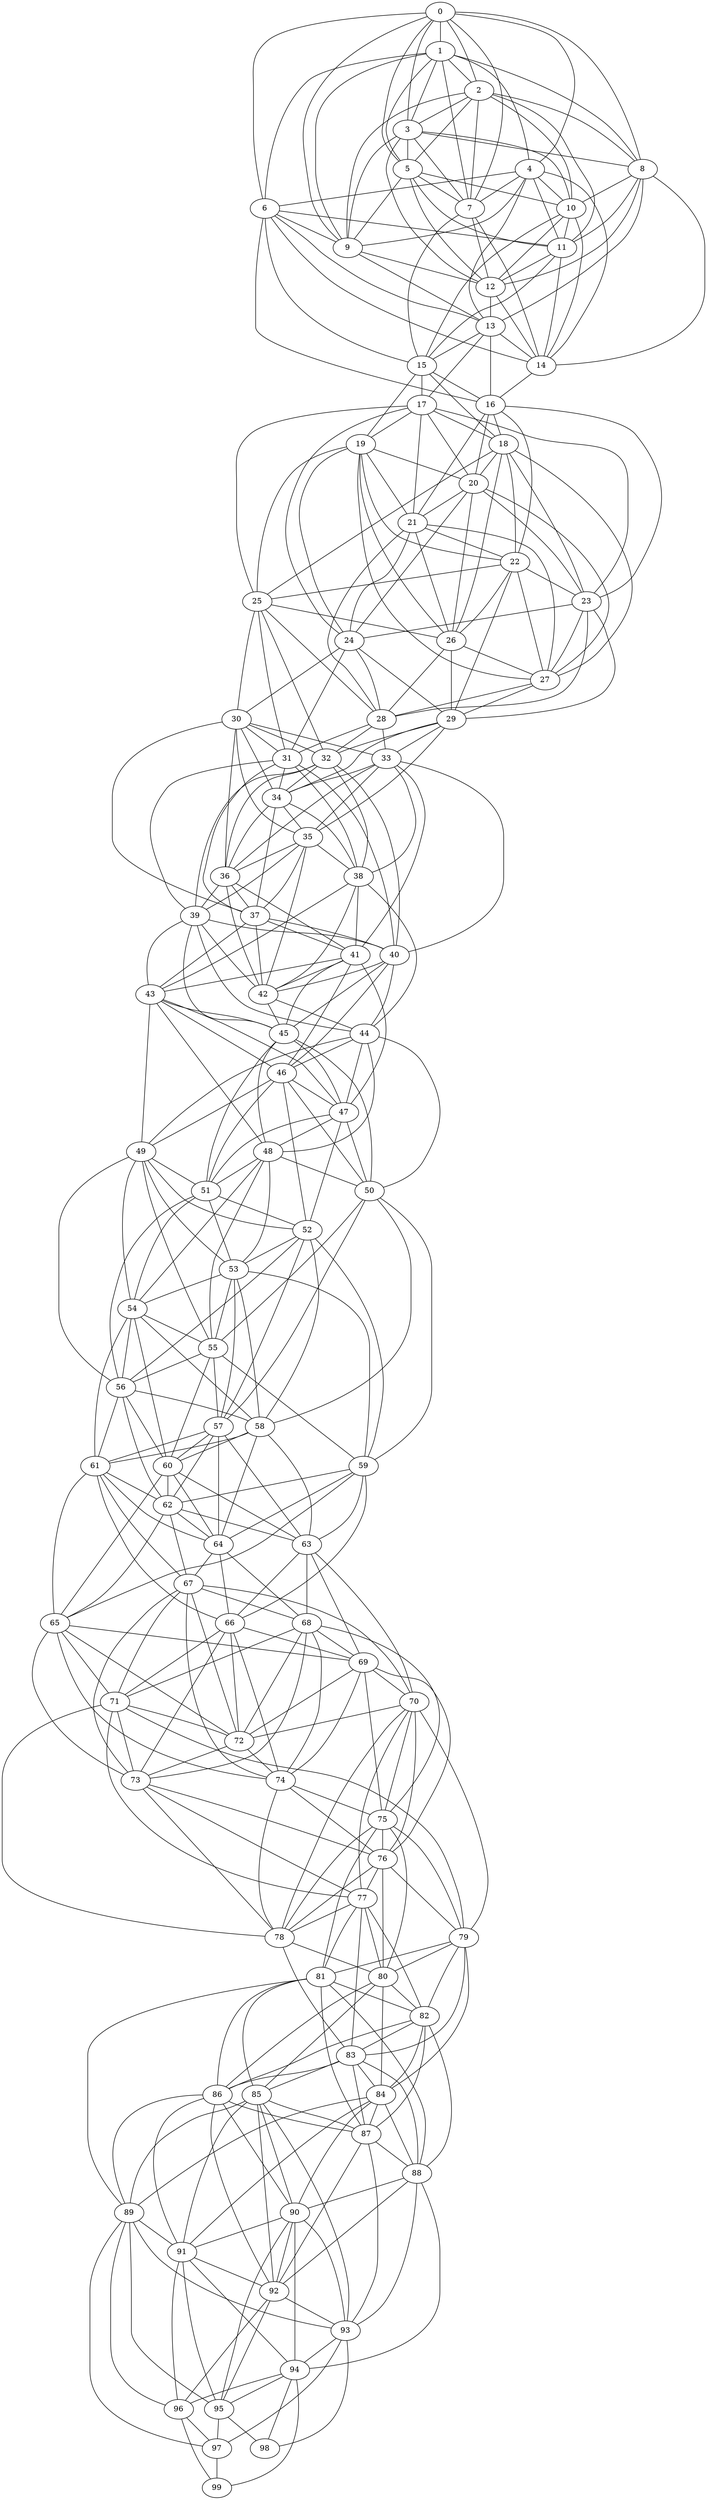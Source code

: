 strict graph G {
0;
1;
2;
3;
4;
5;
6;
7;
8;
9;
10;
11;
12;
13;
14;
15;
16;
17;
18;
19;
20;
21;
22;
23;
24;
25;
26;
27;
28;
29;
30;
31;
32;
33;
34;
35;
36;
37;
38;
39;
40;
41;
42;
43;
44;
45;
46;
47;
48;
49;
50;
51;
52;
53;
54;
55;
56;
57;
58;
59;
60;
61;
62;
63;
64;
65;
66;
67;
68;
69;
70;
71;
72;
73;
74;
75;
76;
77;
78;
79;
80;
81;
82;
83;
84;
85;
86;
87;
88;
89;
90;
91;
92;
93;
94;
95;
96;
97;
98;
99;
67 -- 74;
1 -- 2;
37 -- 40;
68 -- 71;
74 -- 76;
26 -- 28;
54 -- 56;
61 -- 62;
15 -- 19;
30 -- 31;
80 -- 85;
33 -- 40;
9 -- 13;
16 -- 18;
44 -- 46;
86 -- 87;
63 -- 69;
55 -- 56;
59 -- 62;
67 -- 70;
35 -- 37;
21 -- 28;
48 -- 54;
68 -- 72;
29 -- 32;
54 -- 55;
66 -- 73;
31 -- 37;
65 -- 74;
44 -- 48;
82 -- 87;
30 -- 34;
50 -- 59;
93 -- 98;
45 -- 48;
66 -- 71;
2 -- 10;
38 -- 44;
3 -- 5;
84 -- 91;
45 -- 50;
35 -- 36;
57 -- 60;
66 -- 69;
39 -- 44;
25 -- 30;
76 -- 80;
1 -- 8;
24 -- 30;
31 -- 40;
57 -- 63;
21 -- 22;
91 -- 95;
44 -- 49;
36 -- 37;
47 -- 51;
46 -- 47;
70 -- 77;
17 -- 25;
62 -- 63;
71 -- 77;
45 -- 47;
84 -- 89;
49 -- 53;
33 -- 34;
17 -- 20;
3 -- 10;
18 -- 26;
23 -- 27;
87 -- 92;
3 -- 12;
24 -- 29;
89 -- 97;
96 -- 97;
29 -- 33;
40 -- 44;
52 -- 59;
81 -- 86;
88 -- 94;
61 -- 65;
42 -- 45;
37 -- 41;
4 -- 13;
7 -- 12;
62 -- 67;
3 -- 7;
43 -- 47;
61 -- 64;
83 -- 88;
56 -- 61;
68 -- 73;
52 -- 58;
66 -- 72;
22 -- 26;
26 -- 27;
30 -- 33;
29 -- 35;
71 -- 72;
82 -- 88;
6 -- 11;
65 -- 72;
89 -- 93;
71 -- 78;
83 -- 84;
36 -- 39;
81 -- 88;
93 -- 94;
66 -- 74;
90 -- 94;
70 -- 72;
32 -- 34;
81 -- 82;
18 -- 23;
40 -- 42;
1 -- 6;
77 -- 83;
33 -- 36;
39 -- 43;
31 -- 39;
86 -- 90;
30 -- 37;
63 -- 66;
84 -- 90;
6 -- 16;
92 -- 96;
27 -- 29;
86 -- 89;
90 -- 95;
33 -- 41;
36 -- 42;
79 -- 83;
61 -- 66;
37 -- 42;
35 -- 38;
0 -- 9;
91 -- 92;
43 -- 48;
43 -- 46;
61 -- 67;
76 -- 77;
57 -- 62;
23 -- 24;
5 -- 9;
37 -- 43;
49 -- 55;
26 -- 29;
48 -- 51;
28 -- 31;
3 -- 8;
22 -- 25;
39 -- 45;
53 -- 54;
53 -- 55;
80 -- 84;
4 -- 7;
85 -- 87;
48 -- 55;
30 -- 36;
58 -- 61;
49 -- 52;
4 -- 9;
6 -- 13;
77 -- 81;
28 -- 33;
70 -- 79;
21 -- 27;
4 -- 6;
0 -- 5;
50 -- 55;
41 -- 47;
94 -- 95;
42 -- 44;
13 -- 16;
4 -- 11;
83 -- 86;
0 -- 6;
86 -- 91;
34 -- 35;
9 -- 12;
65 -- 73;
64 -- 66;
78 -- 83;
64 -- 67;
83 -- 87;
33 -- 38;
40 -- 45;
12 -- 13;
30 -- 32;
43 -- 49;
34 -- 36;
71 -- 73;
51 -- 54;
44 -- 50;
95 -- 98;
79 -- 80;
81 -- 87;
19 -- 26;
33 -- 35;
2 -- 7;
0 -- 2;
60 -- 63;
23 -- 28;
8 -- 13;
77 -- 82;
57 -- 64;
0 -- 1;
39 -- 40;
5 -- 10;
81 -- 85;
51 -- 53;
24 -- 31;
59 -- 66;
1 -- 7;
72 -- 74;
14 -- 16;
28 -- 32;
87 -- 88;
71 -- 79;
38 -- 43;
68 -- 74;
85 -- 91;
8 -- 10;
19 -- 27;
32 -- 40;
34 -- 38;
65 -- 71;
92 -- 95;
39 -- 42;
17 -- 21;
95 -- 97;
87 -- 93;
50 -- 58;
38 -- 42;
63 -- 70;
84 -- 88;
46 -- 50;
18 -- 20;
25 -- 31;
90 -- 93;
68 -- 75;
74 -- 75;
19 -- 25;
62 -- 65;
89 -- 91;
41 -- 43;
83 -- 85;
70 -- 75;
75 -- 79;
2 -- 3;
36 -- 41;
17 -- 23;
82 -- 84;
47 -- 48;
54 -- 61;
67 -- 71;
3 -- 9;
4 -- 14;
79 -- 84;
56 -- 60;
20 -- 27;
32 -- 38;
16 -- 23;
62 -- 64;
75 -- 78;
2 -- 5;
80 -- 86;
63 -- 68;
85 -- 92;
69 -- 70;
91 -- 94;
97 -- 99;
74 -- 78;
38 -- 41;
53 -- 59;
35 -- 42;
90 -- 92;
85 -- 89;
0 -- 3;
69 -- 74;
6 -- 14;
13 -- 14;
50 -- 57;
25 -- 26;
49 -- 54;
41 -- 42;
70 -- 78;
92 -- 93;
4 -- 10;
22 -- 23;
29 -- 34;
67 -- 72;
58 -- 63;
86 -- 92;
0 -- 4;
73 -- 77;
20 -- 24;
15 -- 16;
19 -- 24;
22 -- 27;
68 -- 69;
6 -- 15;
17 -- 19;
59 -- 65;
48 -- 53;
76 -- 79;
16 -- 22;
58 -- 60;
75 -- 80;
48 -- 50;
43 -- 45;
96 -- 99;
59 -- 64;
94 -- 99;
12 -- 14;
41 -- 45;
89 -- 96;
20 -- 21;
59 -- 63;
2 -- 9;
17 -- 18;
16 -- 21;
77 -- 80;
56 -- 62;
69 -- 75;
84 -- 87;
0 -- 7;
19 -- 20;
56 -- 58;
78 -- 80;
93 -- 97;
1 -- 3;
18 -- 22;
85 -- 93;
2 -- 8;
55 -- 57;
45 -- 51;
51 -- 52;
7 -- 15;
54 -- 60;
88 -- 90;
60 -- 62;
47 -- 50;
21 -- 24;
67 -- 73;
5 -- 11;
73 -- 76;
15 -- 18;
54 -- 58;
81 -- 89;
13 -- 15;
70 -- 76;
82 -- 86;
10 -- 12;
25 -- 28;
7 -- 14;
11 -- 14;
79 -- 81;
20 -- 26;
73 -- 78;
2 -- 11;
69 -- 76;
6 -- 9;
52 -- 56;
35 -- 39;
69 -- 72;
80 -- 82;
94 -- 98;
52 -- 57;
18 -- 25;
77 -- 78;
94 -- 96;
10 -- 11;
21 -- 26;
75 -- 81;
88 -- 93;
31 -- 38;
41 -- 46;
8 -- 12;
53 -- 58;
22 -- 29;
53 -- 57;
15 -- 17;
1 -- 4;
10 -- 15;
8 -- 14;
51 -- 56;
90 -- 91;
34 -- 37;
60 -- 64;
49 -- 56;
76 -- 78;
1 -- 5;
88 -- 92;
89 -- 95;
46 -- 51;
72 -- 73;
32 -- 36;
24 -- 28;
1 -- 9;
23 -- 29;
25 -- 32;
19 -- 21;
20 -- 23;
46 -- 52;
79 -- 82;
16 -- 20;
46 -- 49;
55 -- 59;
47 -- 52;
40 -- 46;
5 -- 7;
18 -- 27;
82 -- 83;
11 -- 12;
60 -- 65;
10 -- 14;
55 -- 60;
19 -- 22;
67 -- 68;
32 -- 39;
65 -- 69;
85 -- 90;
17 -- 24;
44 -- 47;
91 -- 96;
11 -- 15;
58 -- 64;
0 -- 8;
27 -- 28;
30 -- 35;
49 -- 51;
52 -- 53;
8 -- 11;
5 -- 12;
13 -- 17;
57 -- 61;
31 -- 34;
64 -- 68;
75 -- 76;
}
